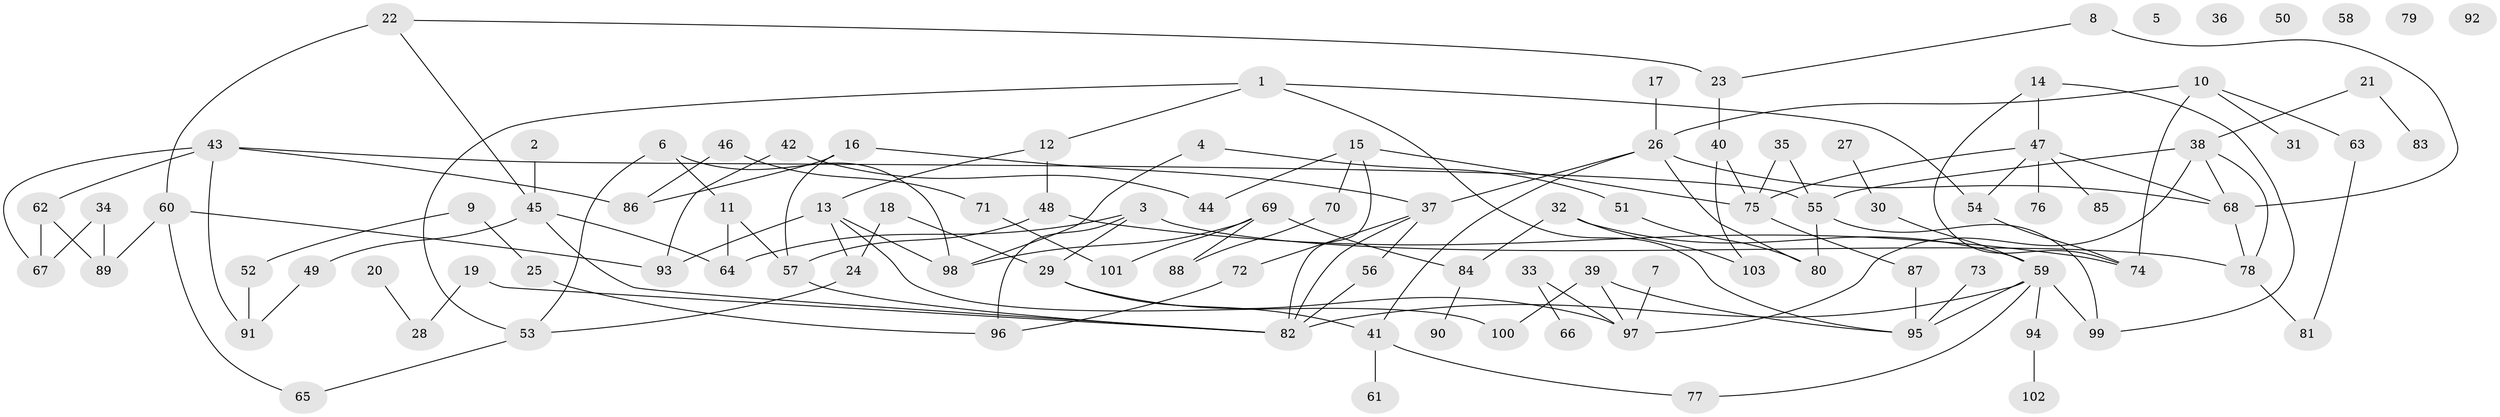 // coarse degree distribution, {7: 0.0392156862745098, 8: 0.0392156862745098, 4: 0.23529411764705882, 0: 0.11764705882352941, 5: 0.11764705882352941, 2: 0.11764705882352941, 3: 0.11764705882352941, 1: 0.17647058823529413, 6: 0.0196078431372549, 9: 0.0196078431372549}
// Generated by graph-tools (version 1.1) at 2025/16/03/04/25 18:16:37]
// undirected, 103 vertices, 139 edges
graph export_dot {
graph [start="1"]
  node [color=gray90,style=filled];
  1;
  2;
  3;
  4;
  5;
  6;
  7;
  8;
  9;
  10;
  11;
  12;
  13;
  14;
  15;
  16;
  17;
  18;
  19;
  20;
  21;
  22;
  23;
  24;
  25;
  26;
  27;
  28;
  29;
  30;
  31;
  32;
  33;
  34;
  35;
  36;
  37;
  38;
  39;
  40;
  41;
  42;
  43;
  44;
  45;
  46;
  47;
  48;
  49;
  50;
  51;
  52;
  53;
  54;
  55;
  56;
  57;
  58;
  59;
  60;
  61;
  62;
  63;
  64;
  65;
  66;
  67;
  68;
  69;
  70;
  71;
  72;
  73;
  74;
  75;
  76;
  77;
  78;
  79;
  80;
  81;
  82;
  83;
  84;
  85;
  86;
  87;
  88;
  89;
  90;
  91;
  92;
  93;
  94;
  95;
  96;
  97;
  98;
  99;
  100;
  101;
  102;
  103;
  1 -- 12;
  1 -- 53;
  1 -- 54;
  1 -- 95;
  2 -- 45;
  3 -- 29;
  3 -- 64;
  3 -- 78;
  3 -- 96;
  4 -- 51;
  4 -- 98;
  6 -- 11;
  6 -- 53;
  6 -- 98;
  7 -- 97;
  8 -- 23;
  8 -- 68;
  9 -- 25;
  9 -- 52;
  10 -- 26;
  10 -- 31;
  10 -- 63;
  10 -- 74;
  11 -- 57;
  11 -- 64;
  12 -- 13;
  12 -- 48;
  13 -- 24;
  13 -- 93;
  13 -- 98;
  13 -- 100;
  14 -- 47;
  14 -- 74;
  14 -- 99;
  15 -- 44;
  15 -- 70;
  15 -- 75;
  15 -- 82;
  16 -- 37;
  16 -- 57;
  16 -- 86;
  17 -- 26;
  18 -- 24;
  18 -- 29;
  19 -- 28;
  19 -- 82;
  20 -- 28;
  21 -- 38;
  21 -- 83;
  22 -- 23;
  22 -- 45;
  22 -- 60;
  23 -- 40;
  24 -- 53;
  25 -- 96;
  26 -- 37;
  26 -- 41;
  26 -- 68;
  26 -- 80;
  27 -- 30;
  29 -- 41;
  29 -- 97;
  30 -- 59;
  32 -- 59;
  32 -- 84;
  32 -- 103;
  33 -- 66;
  33 -- 97;
  34 -- 67;
  34 -- 89;
  35 -- 55;
  35 -- 75;
  37 -- 56;
  37 -- 72;
  37 -- 82;
  38 -- 55;
  38 -- 68;
  38 -- 78;
  38 -- 97;
  39 -- 95;
  39 -- 97;
  39 -- 100;
  40 -- 75;
  40 -- 103;
  41 -- 61;
  41 -- 77;
  42 -- 44;
  42 -- 93;
  43 -- 55;
  43 -- 62;
  43 -- 67;
  43 -- 86;
  43 -- 91;
  45 -- 49;
  45 -- 64;
  45 -- 82;
  46 -- 71;
  46 -- 86;
  47 -- 54;
  47 -- 68;
  47 -- 75;
  47 -- 76;
  47 -- 85;
  48 -- 57;
  48 -- 74;
  49 -- 91;
  51 -- 80;
  52 -- 91;
  53 -- 65;
  54 -- 74;
  55 -- 80;
  55 -- 99;
  56 -- 82;
  57 -- 82;
  59 -- 77;
  59 -- 82;
  59 -- 94;
  59 -- 95;
  59 -- 99;
  60 -- 65;
  60 -- 89;
  60 -- 93;
  62 -- 67;
  62 -- 89;
  63 -- 81;
  68 -- 78;
  69 -- 84;
  69 -- 88;
  69 -- 98;
  69 -- 101;
  70 -- 88;
  71 -- 101;
  72 -- 96;
  73 -- 95;
  75 -- 87;
  78 -- 81;
  84 -- 90;
  87 -- 95;
  94 -- 102;
}
